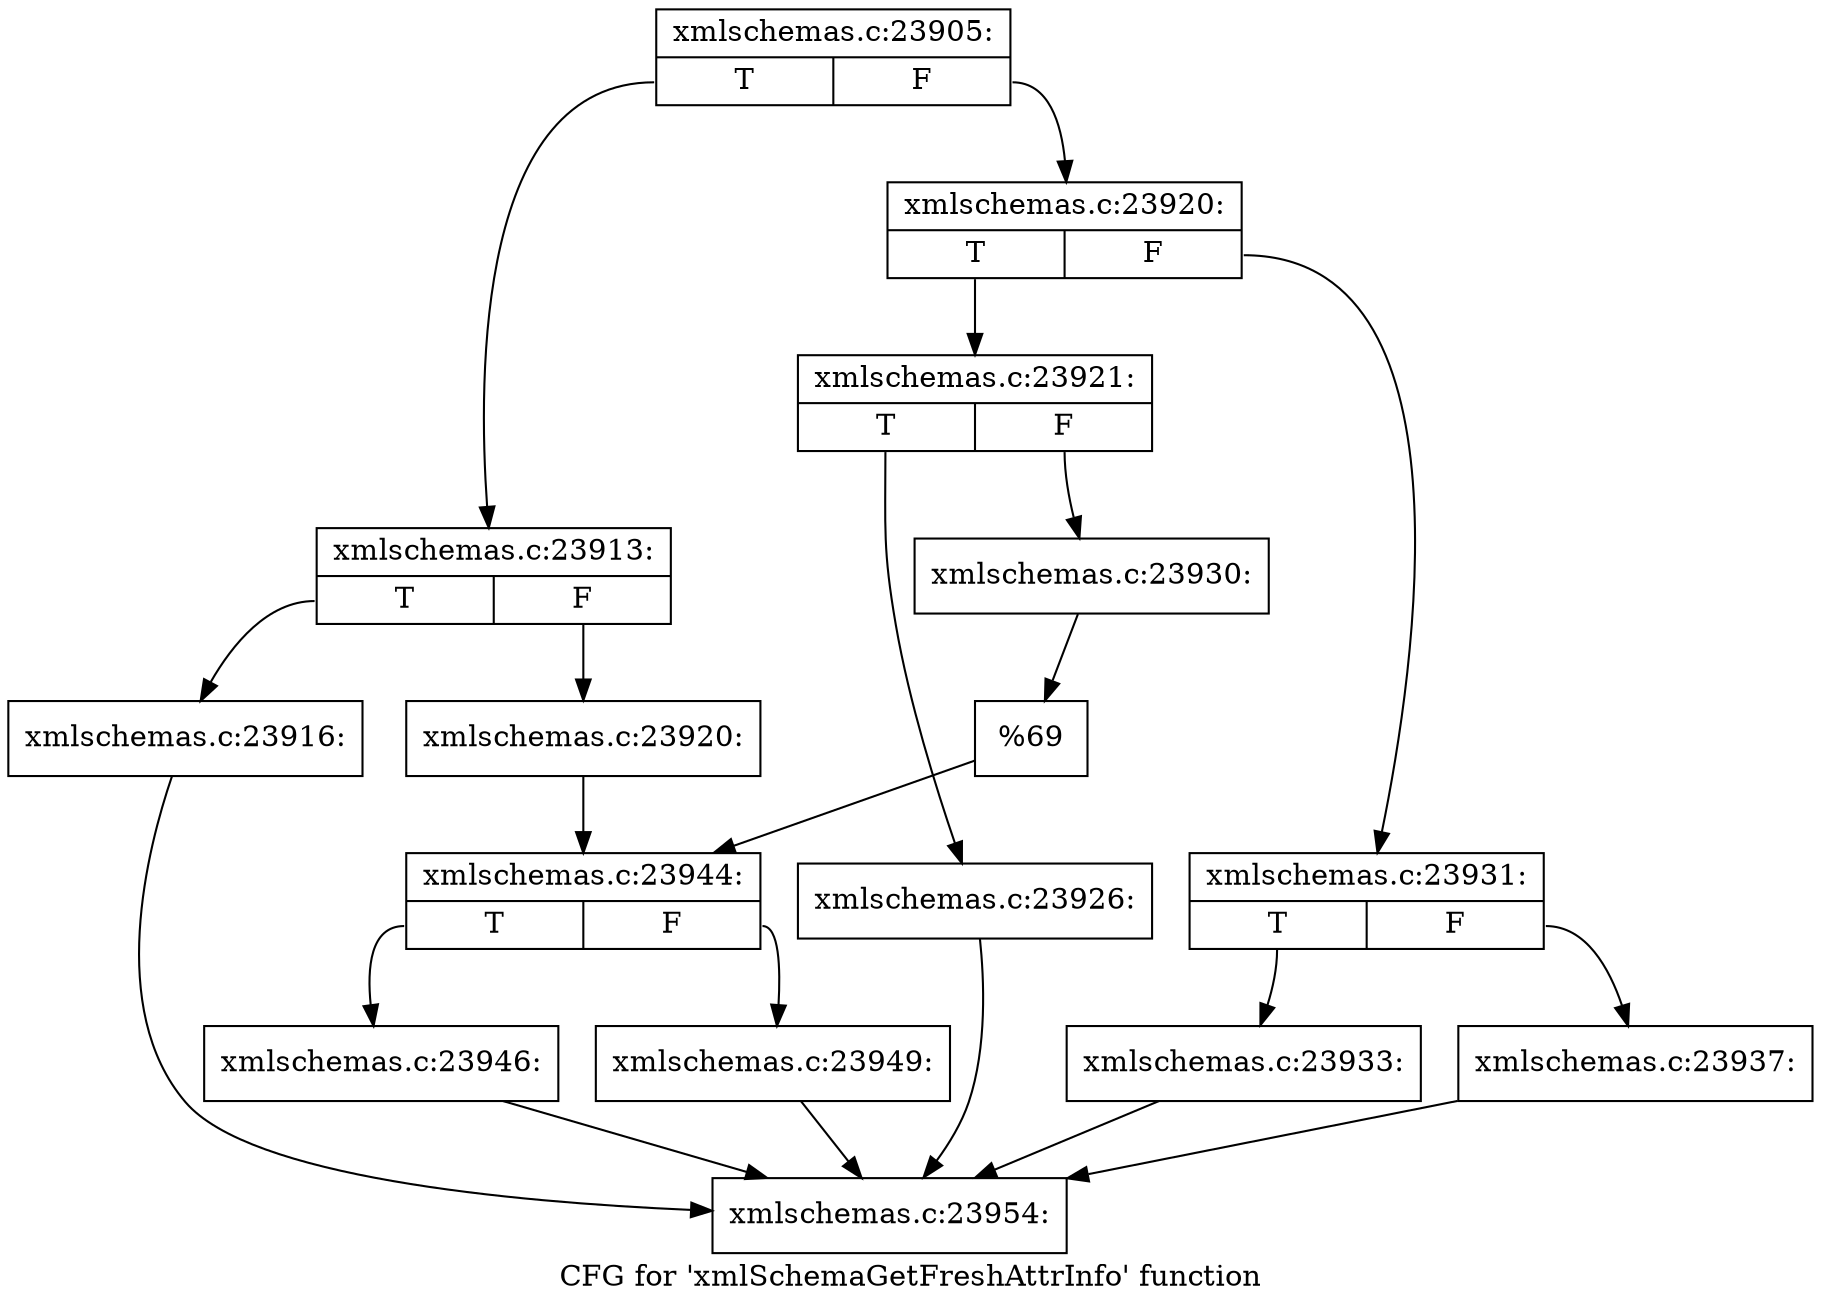 digraph "CFG for 'xmlSchemaGetFreshAttrInfo' function" {
	label="CFG for 'xmlSchemaGetFreshAttrInfo' function";

	Node0x549c210 [shape=record,label="{xmlschemas.c:23905:|{<s0>T|<s1>F}}"];
	Node0x549c210:s0 -> Node0x549c4b0;
	Node0x549c210:s1 -> Node0x549c550;
	Node0x549c4b0 [shape=record,label="{xmlschemas.c:23913:|{<s0>T|<s1>F}}"];
	Node0x549c4b0:s0 -> Node0x54a7470;
	Node0x549c4b0:s1 -> Node0x54a74c0;
	Node0x54a7470 [shape=record,label="{xmlschemas.c:23916:}"];
	Node0x54a7470 -> Node0x54a6320;
	Node0x54a74c0 [shape=record,label="{xmlschemas.c:23920:}"];
	Node0x54a74c0 -> Node0x549c500;
	Node0x549c550 [shape=record,label="{xmlschemas.c:23920:|{<s0>T|<s1>F}}"];
	Node0x549c550:s0 -> Node0x54a7f70;
	Node0x549c550:s1 -> Node0x54a8010;
	Node0x54a7f70 [shape=record,label="{xmlschemas.c:23921:|{<s0>T|<s1>F}}"];
	Node0x54a7f70:s0 -> Node0x54a9210;
	Node0x54a7f70:s1 -> Node0x54a9260;
	Node0x54a9210 [shape=record,label="{xmlschemas.c:23926:}"];
	Node0x54a9210 -> Node0x54a6320;
	Node0x54a9260 [shape=record,label="{xmlschemas.c:23930:}"];
	Node0x54a9260 -> Node0x54a7fc0;
	Node0x54a8010 [shape=record,label="{xmlschemas.c:23931:|{<s0>T|<s1>F}}"];
	Node0x54a8010:s0 -> Node0x54aa460;
	Node0x54a8010:s1 -> Node0x54aa4b0;
	Node0x54aa460 [shape=record,label="{xmlschemas.c:23933:}"];
	Node0x54aa460 -> Node0x54a6320;
	Node0x54aa4b0 [shape=record,label="{xmlschemas.c:23937:}"];
	Node0x54aa4b0 -> Node0x54a6320;
	Node0x54a7fc0 [shape=record,label="{%69}"];
	Node0x54a7fc0 -> Node0x549c500;
	Node0x549c500 [shape=record,label="{xmlschemas.c:23944:|{<s0>T|<s1>F}}"];
	Node0x549c500:s0 -> Node0x54ab800;
	Node0x549c500:s1 -> Node0x54ab850;
	Node0x54ab800 [shape=record,label="{xmlschemas.c:23946:}"];
	Node0x54ab800 -> Node0x54a6320;
	Node0x54ab850 [shape=record,label="{xmlschemas.c:23949:}"];
	Node0x54ab850 -> Node0x54a6320;
	Node0x54a6320 [shape=record,label="{xmlschemas.c:23954:}"];
}
